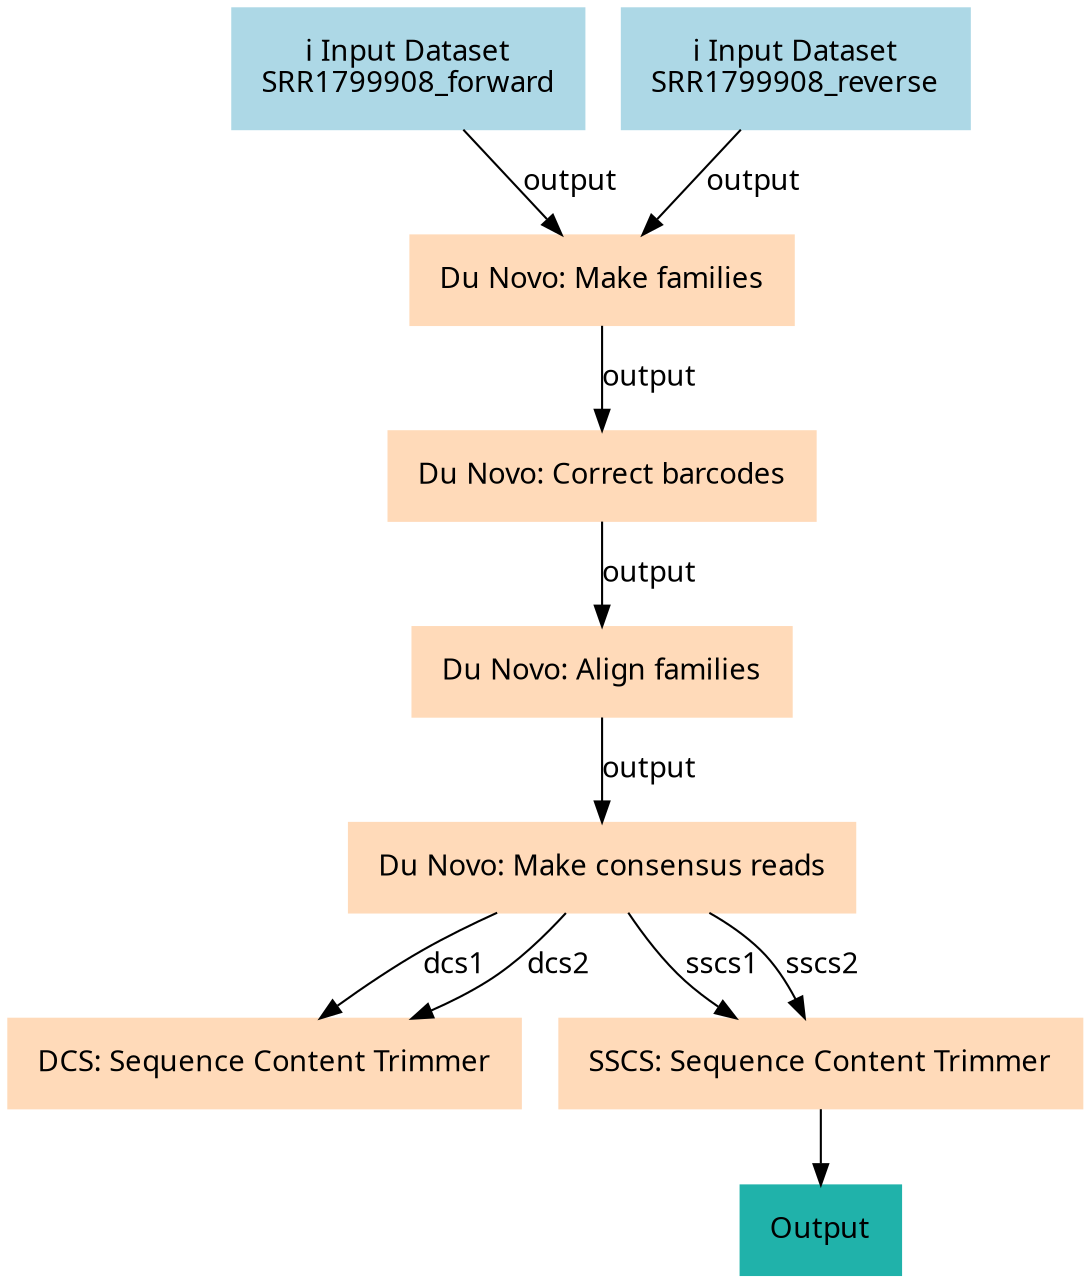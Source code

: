 digraph main {
  node [fontname="Atkinson Hyperlegible", shape=box, color=white,style=filled,color=peachpuff,margin="0.2,0.2"];
  edge [fontname="Atkinson Hyperlegible"];
  0[color=lightblue,label="ℹ️ Input Dataset\nSRR1799908_forward"]
  1[color=lightblue,label="ℹ️ Input Dataset\nSRR1799908_reverse"]
  2[label="Du Novo: Make families"]
  0 -> 2 [label="output"]
  1 -> 2 [label="output"]
  3[label="Du Novo: Correct barcodes"]
  2 -> 3 [label="output"]
  4[label="Du Novo: Align families"]
  3 -> 4 [label="output"]
  5[label="Du Novo: Make consensus reads"]
  4 -> 5 [label="output"]
  6[label="DCS: Sequence Content Trimmer"]
  5 -> 6 [label="dcs1"]
  5 -> 6 [label="dcs2"]
  7[label="SSCS: Sequence Content Trimmer"]
  5 -> 7 [label="sscs1"]
  5 -> 7 [label="sscs2"]
  k75dfe52d711e4826ba9bb4feed30f5bf[color=lightseagreen,label="Output\n"]
  7 -> k75dfe52d711e4826ba9bb4feed30f5bf
}